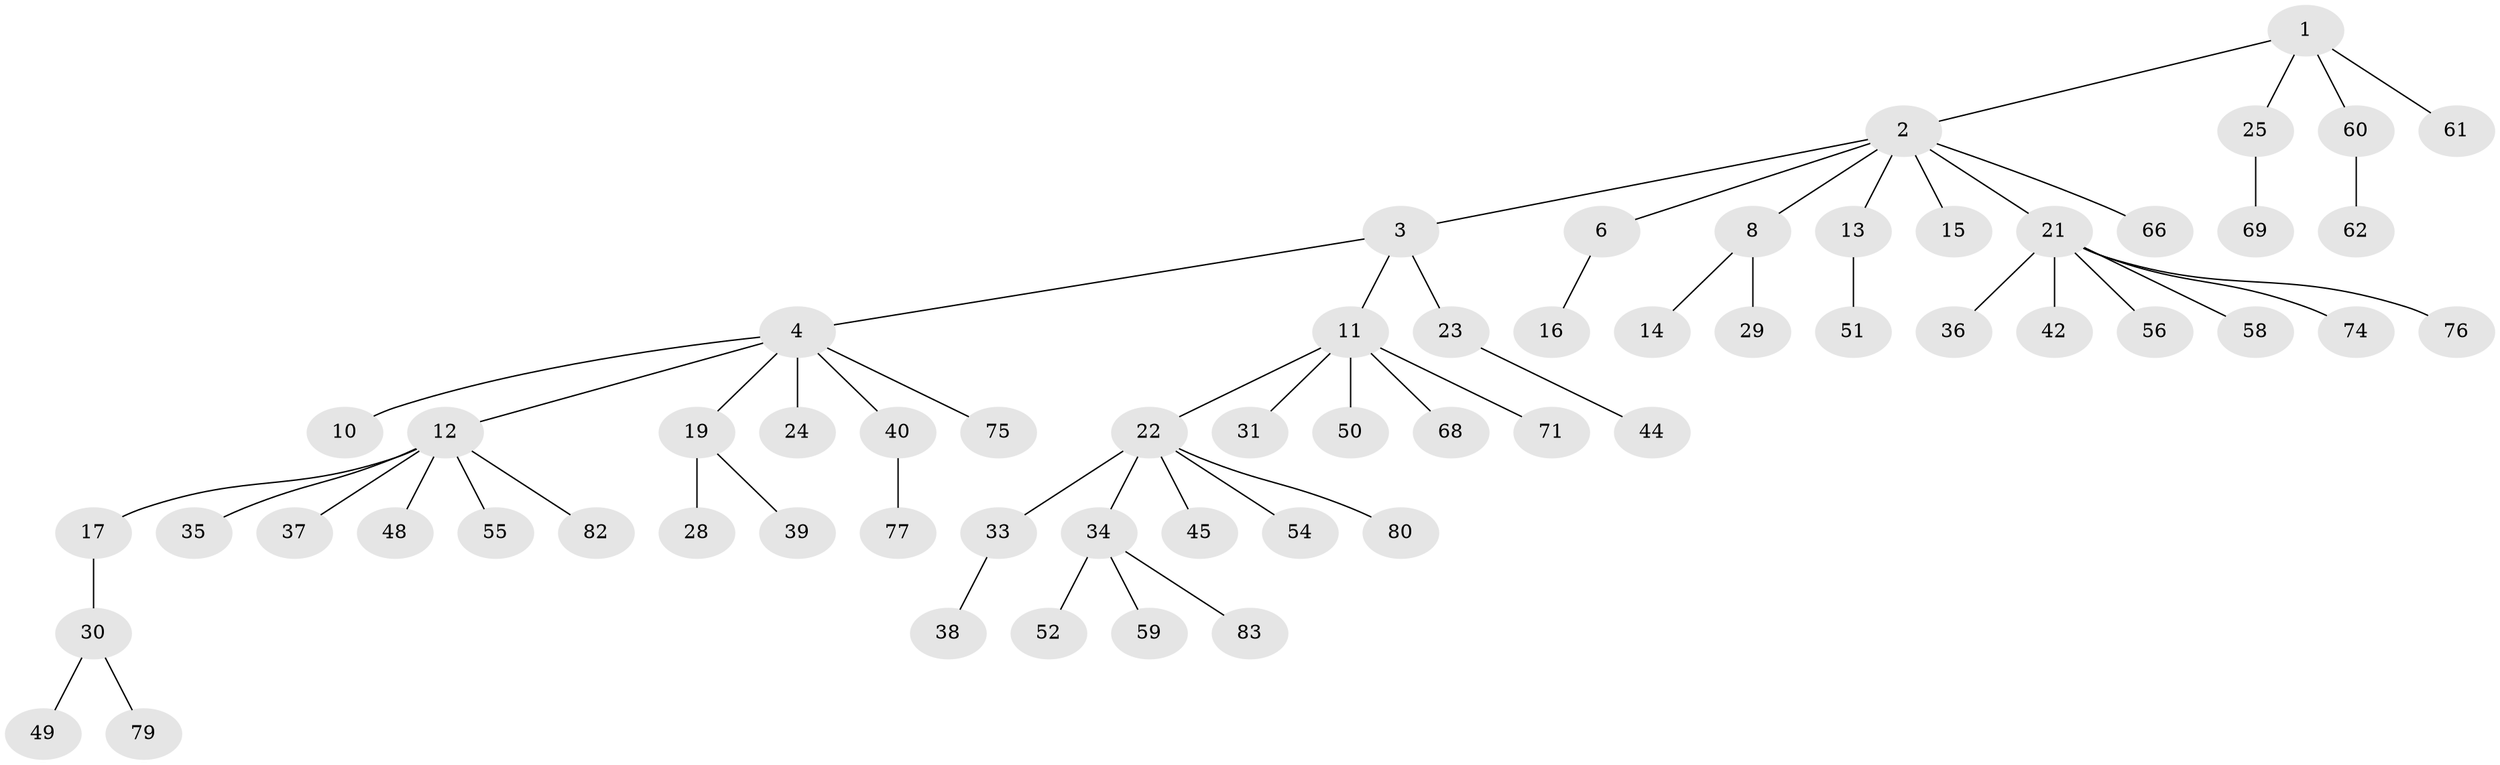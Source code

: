 // Generated by graph-tools (version 1.1) at 2025/24/03/03/25 07:24:05]
// undirected, 60 vertices, 59 edges
graph export_dot {
graph [start="1"]
  node [color=gray90,style=filled];
  1 [super="+5"];
  2 [super="+7"];
  3;
  4 [super="+26"];
  6 [super="+67"];
  8 [super="+9"];
  10;
  11 [super="+20"];
  12 [super="+18"];
  13 [super="+64"];
  14;
  15;
  16 [super="+65"];
  17;
  19 [super="+32"];
  21 [super="+27"];
  22 [super="+70"];
  23 [super="+57"];
  24 [super="+85"];
  25 [super="+63"];
  28;
  29;
  30 [super="+78"];
  31 [super="+81"];
  33 [super="+41"];
  34 [super="+43"];
  35;
  36 [super="+53"];
  37;
  38;
  39 [super="+72"];
  40 [super="+46"];
  42;
  44 [super="+47"];
  45;
  48 [super="+73"];
  49;
  50 [super="+84"];
  51;
  52;
  54;
  55;
  56;
  58;
  59;
  60;
  61;
  62;
  66;
  68;
  69;
  71;
  74;
  75;
  76;
  77;
  79;
  80;
  82;
  83;
  1 -- 2;
  1 -- 60;
  1 -- 61;
  1 -- 25;
  2 -- 3;
  2 -- 6;
  2 -- 15;
  2 -- 66;
  2 -- 21;
  2 -- 8;
  2 -- 13;
  3 -- 4;
  3 -- 11;
  3 -- 23;
  4 -- 10;
  4 -- 12;
  4 -- 19;
  4 -- 24;
  4 -- 75;
  4 -- 40;
  6 -- 16;
  8 -- 14;
  8 -- 29;
  11 -- 22;
  11 -- 68;
  11 -- 71;
  11 -- 50;
  11 -- 31;
  12 -- 17;
  12 -- 35;
  12 -- 37;
  12 -- 48;
  12 -- 82;
  12 -- 55;
  13 -- 51;
  17 -- 30;
  19 -- 28;
  19 -- 39;
  21 -- 42;
  21 -- 56;
  21 -- 76;
  21 -- 58;
  21 -- 74;
  21 -- 36;
  22 -- 33;
  22 -- 34;
  22 -- 45;
  22 -- 54;
  22 -- 80;
  23 -- 44;
  25 -- 69;
  30 -- 49;
  30 -- 79;
  33 -- 38;
  34 -- 52;
  34 -- 83;
  34 -- 59;
  40 -- 77;
  60 -- 62;
}
